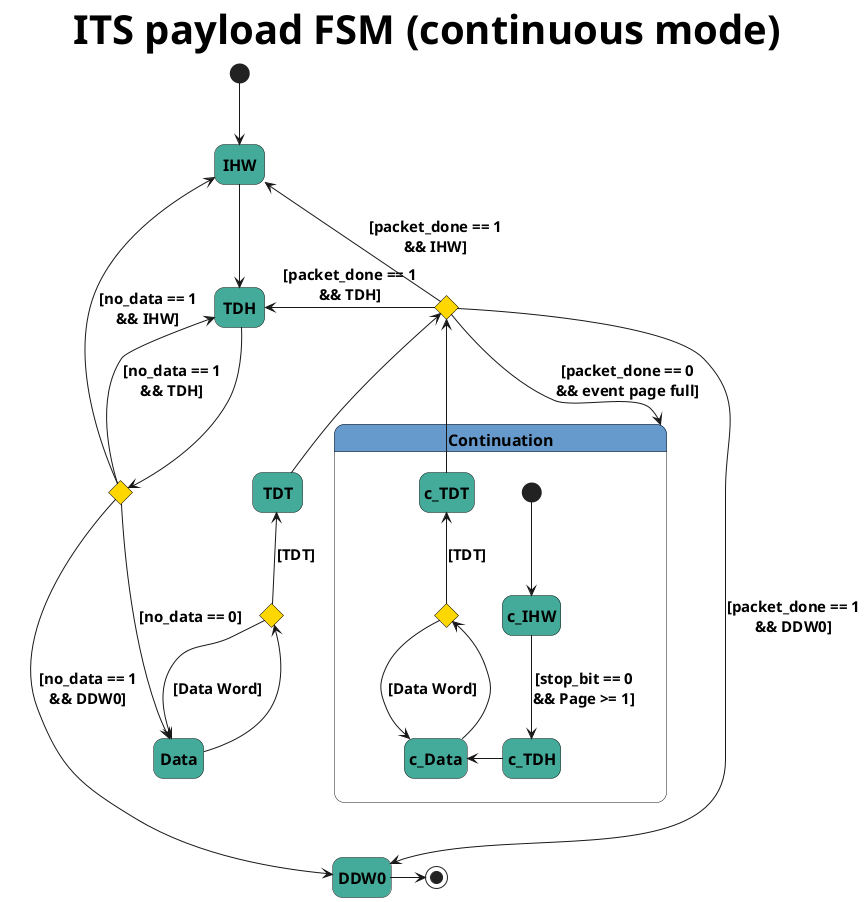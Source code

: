 @startuml ITS_payload_fsm_continuous_mode
' Carto color palette
' light blue       #88CCEE
' light pink/red   #CC6677
' light yellow     #DDCC77
' dark green       #117733
' Dark purple      #332288
' Pink             #AA4499
' Light blue/green #44AA99
' Brown/yellow     #999933
' Dark purple      #882255
' Dark red         #661100
' Medium blue      #6699CC
' Grey             #888888

<style>
title {
  HorizontalAlignment right
  FontSize 40
  'BackGroundColor #F0F0F0
  Margin 1
  Padding 0
}
stateDiagram {
  arrow {
    FontSize 15
    FontStyle bold
  }
}
diamond {
    BackgroundColor #gold
    LineColor black
    LineThickness 0.5
}
</style>
skinparam RoundCorner 20
skinparam State {
  BackgroundColor #44AA99
  FontSize 16
  FontStyle bold
}


Title **ITS payload FSM** (continuous mode)
hide empty description

state after_TDH <<choice>>
'state after_TDH_no_data <<choice>>
state after_TDT <<choice>>
state after_Data <<choice>>



[*] --> IHW

IHW --> TDH

TDH --> after_TDH

after_TDH -right-> Data : [no_data == 0]
after_TDH -up-> TDH : [no_data == 1\n&& TDH]
after_TDH ----> DDW0 : [no_data == 1\n&& DDW0]
after_TDH -left-> IHW : [no_data == 1\n&& IHW]

'note left of after_TDH_no_data : Both TDH and DDW0\nare legal next words

'after_TDH_no_data --> TDH : [TDH]
'after_TDH_no_data --> DDW0 : [DDW0]
'after_TDH_no_data -up-> IHW : [IHW]


Data --> after_Data

'note left of after_Data : Both Data and TDT\nare legal next words

after_Data --> Data : [Data Word]
after_Data -up-> TDT : [TDT]

TDT -up-> after_TDT
after_TDT -left-> TDH : [packet_done == 1\n&& TDH]
after_TDT --> DDW0 : [packet_done == 1\n&& DDW0]
after_TDT -up-> IHW : [packet_done == 1\n&& IHW]
after_TDT -right-> Continuation : [packet_done == 0\n&& event page full]
'note right of after_TDT : IHW, TDH and DDW0\nare legal next words\nwhen **packet_done == 1**

state Continuation #6699CC {
  state after_c_Data <<choice>>
    [*] --> c_IHW
    c_IHW --> c_TDH : [stop_bit == 0\n&& Page >= 1]


    c_TDH -left-> c_Data
    c_Data -up-> after_c_Data

    after_c_Data --> c_Data : [Data Word]
    after_c_Data -up-> c_TDT : [TDT]

    c_TDT -up-> after_TDT

    'note top of after_c_Data : Both Data and TDT\nare legal next words\nif event page is not full

}


DDW0 -right-> [*]

@enduml
